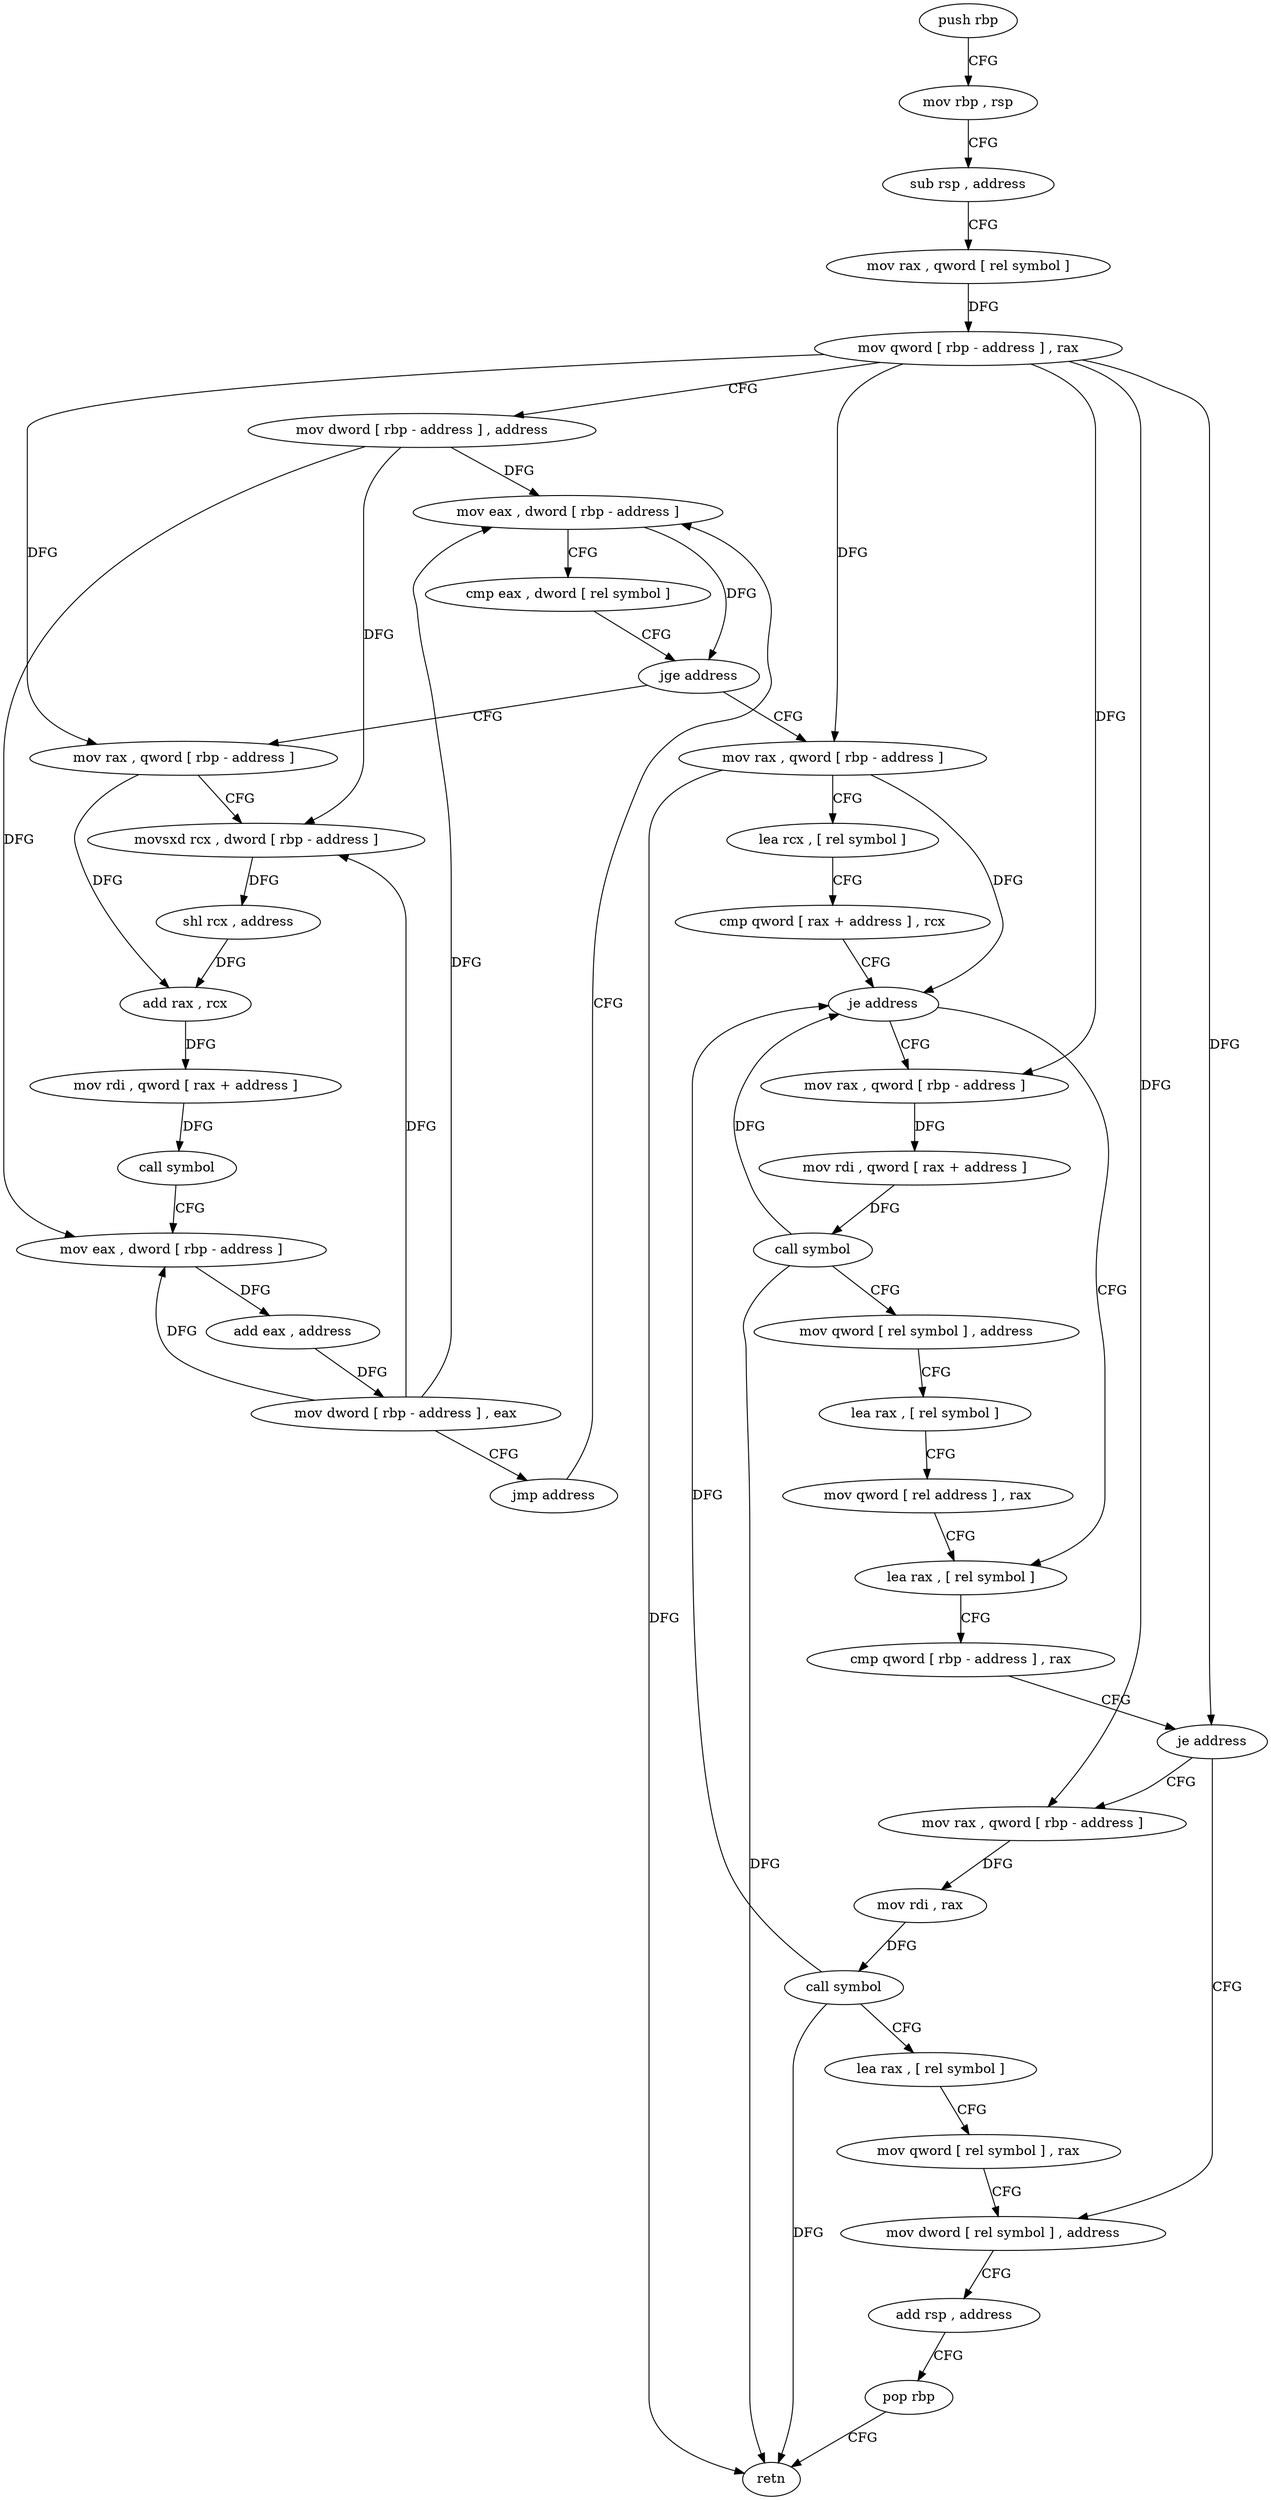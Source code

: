 digraph "func" {
"4233760" [label = "push rbp" ]
"4233761" [label = "mov rbp , rsp" ]
"4233764" [label = "sub rsp , address" ]
"4233768" [label = "mov rax , qword [ rel symbol ]" ]
"4233775" [label = "mov qword [ rbp - address ] , rax" ]
"4233779" [label = "mov dword [ rbp - address ] , address" ]
"4233786" [label = "mov eax , dword [ rbp - address ]" ]
"4233839" [label = "mov rax , qword [ rbp - address ]" ]
"4233843" [label = "lea rcx , [ rel symbol ]" ]
"4233850" [label = "cmp qword [ rax + address ] , rcx" ]
"4233854" [label = "je address" ]
"4233898" [label = "lea rax , [ rel symbol ]" ]
"4233860" [label = "mov rax , qword [ rbp - address ]" ]
"4233801" [label = "mov rax , qword [ rbp - address ]" ]
"4233805" [label = "movsxd rcx , dword [ rbp - address ]" ]
"4233809" [label = "shl rcx , address" ]
"4233813" [label = "add rax , rcx" ]
"4233816" [label = "mov rdi , qword [ rax + address ]" ]
"4233820" [label = "call symbol" ]
"4233825" [label = "mov eax , dword [ rbp - address ]" ]
"4233828" [label = "add eax , address" ]
"4233831" [label = "mov dword [ rbp - address ] , eax" ]
"4233834" [label = "jmp address" ]
"4233905" [label = "cmp qword [ rbp - address ] , rax" ]
"4233909" [label = "je address" ]
"4233941" [label = "mov dword [ rel symbol ] , address" ]
"4233915" [label = "mov rax , qword [ rbp - address ]" ]
"4233864" [label = "mov rdi , qword [ rax + address ]" ]
"4233868" [label = "call symbol" ]
"4233873" [label = "mov qword [ rel symbol ] , address" ]
"4233884" [label = "lea rax , [ rel symbol ]" ]
"4233891" [label = "mov qword [ rel address ] , rax" ]
"4233789" [label = "cmp eax , dword [ rel symbol ]" ]
"4233795" [label = "jge address" ]
"4233951" [label = "add rsp , address" ]
"4233955" [label = "pop rbp" ]
"4233956" [label = "retn" ]
"4233919" [label = "mov rdi , rax" ]
"4233922" [label = "call symbol" ]
"4233927" [label = "lea rax , [ rel symbol ]" ]
"4233934" [label = "mov qword [ rel symbol ] , rax" ]
"4233760" -> "4233761" [ label = "CFG" ]
"4233761" -> "4233764" [ label = "CFG" ]
"4233764" -> "4233768" [ label = "CFG" ]
"4233768" -> "4233775" [ label = "DFG" ]
"4233775" -> "4233779" [ label = "CFG" ]
"4233775" -> "4233839" [ label = "DFG" ]
"4233775" -> "4233801" [ label = "DFG" ]
"4233775" -> "4233909" [ label = "DFG" ]
"4233775" -> "4233860" [ label = "DFG" ]
"4233775" -> "4233915" [ label = "DFG" ]
"4233779" -> "4233786" [ label = "DFG" ]
"4233779" -> "4233805" [ label = "DFG" ]
"4233779" -> "4233825" [ label = "DFG" ]
"4233786" -> "4233789" [ label = "CFG" ]
"4233786" -> "4233795" [ label = "DFG" ]
"4233839" -> "4233843" [ label = "CFG" ]
"4233839" -> "4233854" [ label = "DFG" ]
"4233839" -> "4233956" [ label = "DFG" ]
"4233843" -> "4233850" [ label = "CFG" ]
"4233850" -> "4233854" [ label = "CFG" ]
"4233854" -> "4233898" [ label = "CFG" ]
"4233854" -> "4233860" [ label = "CFG" ]
"4233898" -> "4233905" [ label = "CFG" ]
"4233860" -> "4233864" [ label = "DFG" ]
"4233801" -> "4233805" [ label = "CFG" ]
"4233801" -> "4233813" [ label = "DFG" ]
"4233805" -> "4233809" [ label = "DFG" ]
"4233809" -> "4233813" [ label = "DFG" ]
"4233813" -> "4233816" [ label = "DFG" ]
"4233816" -> "4233820" [ label = "DFG" ]
"4233820" -> "4233825" [ label = "CFG" ]
"4233825" -> "4233828" [ label = "DFG" ]
"4233828" -> "4233831" [ label = "DFG" ]
"4233831" -> "4233834" [ label = "CFG" ]
"4233831" -> "4233786" [ label = "DFG" ]
"4233831" -> "4233805" [ label = "DFG" ]
"4233831" -> "4233825" [ label = "DFG" ]
"4233834" -> "4233786" [ label = "CFG" ]
"4233905" -> "4233909" [ label = "CFG" ]
"4233909" -> "4233941" [ label = "CFG" ]
"4233909" -> "4233915" [ label = "CFG" ]
"4233941" -> "4233951" [ label = "CFG" ]
"4233915" -> "4233919" [ label = "DFG" ]
"4233864" -> "4233868" [ label = "DFG" ]
"4233868" -> "4233873" [ label = "CFG" ]
"4233868" -> "4233854" [ label = "DFG" ]
"4233868" -> "4233956" [ label = "DFG" ]
"4233873" -> "4233884" [ label = "CFG" ]
"4233884" -> "4233891" [ label = "CFG" ]
"4233891" -> "4233898" [ label = "CFG" ]
"4233789" -> "4233795" [ label = "CFG" ]
"4233795" -> "4233839" [ label = "CFG" ]
"4233795" -> "4233801" [ label = "CFG" ]
"4233951" -> "4233955" [ label = "CFG" ]
"4233955" -> "4233956" [ label = "CFG" ]
"4233919" -> "4233922" [ label = "DFG" ]
"4233922" -> "4233927" [ label = "CFG" ]
"4233922" -> "4233854" [ label = "DFG" ]
"4233922" -> "4233956" [ label = "DFG" ]
"4233927" -> "4233934" [ label = "CFG" ]
"4233934" -> "4233941" [ label = "CFG" ]
}
